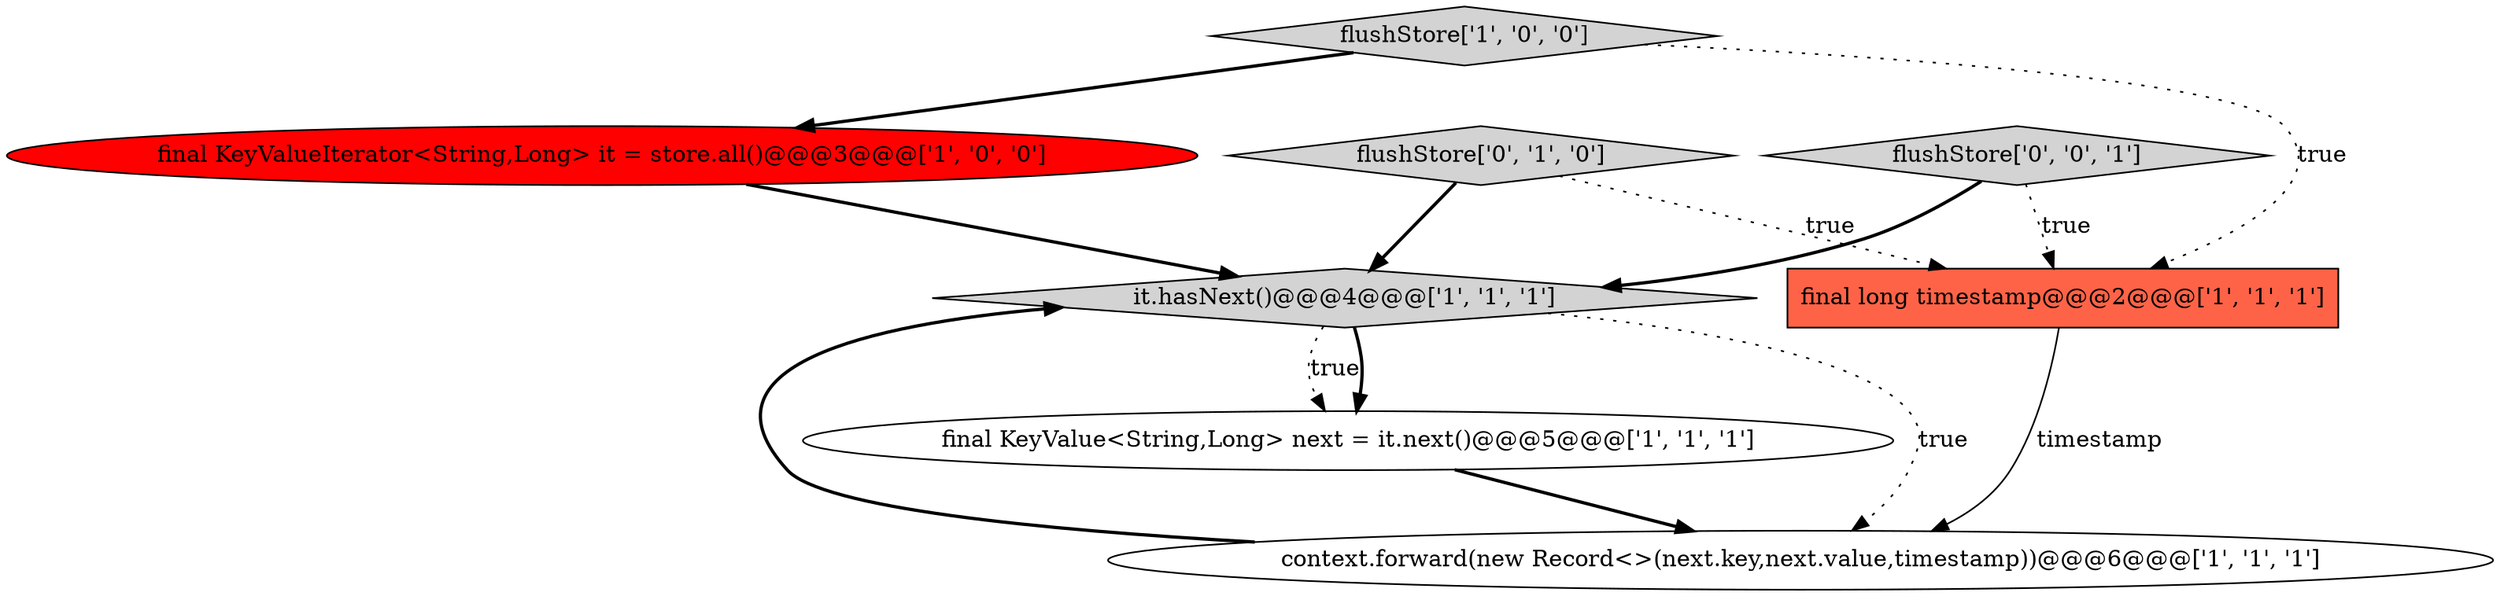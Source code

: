 digraph {
1 [style = filled, label = "it.hasNext()@@@4@@@['1', '1', '1']", fillcolor = lightgray, shape = diamond image = "AAA0AAABBB1BBB"];
5 [style = filled, label = "final long timestamp@@@2@@@['1', '1', '1']", fillcolor = tomato, shape = box image = "AAA0AAABBB1BBB"];
6 [style = filled, label = "flushStore['0', '1', '0']", fillcolor = lightgray, shape = diamond image = "AAA0AAABBB2BBB"];
0 [style = filled, label = "final KeyValue<String,Long> next = it.next()@@@5@@@['1', '1', '1']", fillcolor = white, shape = ellipse image = "AAA0AAABBB1BBB"];
4 [style = filled, label = "context.forward(new Record<>(next.key,next.value,timestamp))@@@6@@@['1', '1', '1']", fillcolor = white, shape = ellipse image = "AAA0AAABBB1BBB"];
3 [style = filled, label = "flushStore['1', '0', '0']", fillcolor = lightgray, shape = diamond image = "AAA0AAABBB1BBB"];
2 [style = filled, label = "final KeyValueIterator<String,Long> it = store.all()@@@3@@@['1', '0', '0']", fillcolor = red, shape = ellipse image = "AAA1AAABBB1BBB"];
7 [style = filled, label = "flushStore['0', '0', '1']", fillcolor = lightgray, shape = diamond image = "AAA0AAABBB3BBB"];
6->1 [style = bold, label=""];
4->1 [style = bold, label=""];
1->0 [style = dotted, label="true"];
5->4 [style = solid, label="timestamp"];
1->0 [style = bold, label=""];
7->1 [style = bold, label=""];
1->4 [style = dotted, label="true"];
3->2 [style = bold, label=""];
3->5 [style = dotted, label="true"];
0->4 [style = bold, label=""];
2->1 [style = bold, label=""];
6->5 [style = dotted, label="true"];
7->5 [style = dotted, label="true"];
}
